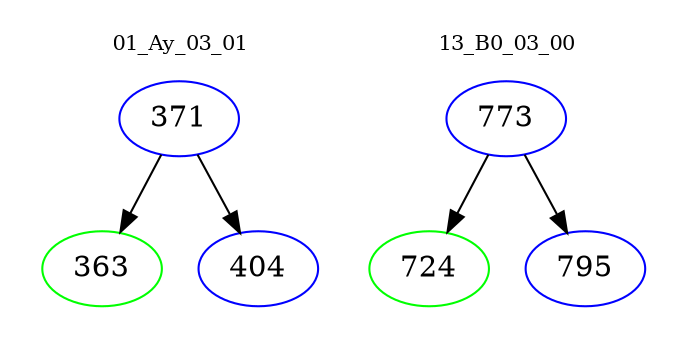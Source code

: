 digraph{
subgraph cluster_0 {
color = white
label = "01_Ay_03_01";
fontsize=10;
T0_371 [label="371", color="blue"]
T0_371 -> T0_363 [color="black"]
T0_363 [label="363", color="green"]
T0_371 -> T0_404 [color="black"]
T0_404 [label="404", color="blue"]
}
subgraph cluster_1 {
color = white
label = "13_B0_03_00";
fontsize=10;
T1_773 [label="773", color="blue"]
T1_773 -> T1_724 [color="black"]
T1_724 [label="724", color="green"]
T1_773 -> T1_795 [color="black"]
T1_795 [label="795", color="blue"]
}
}
